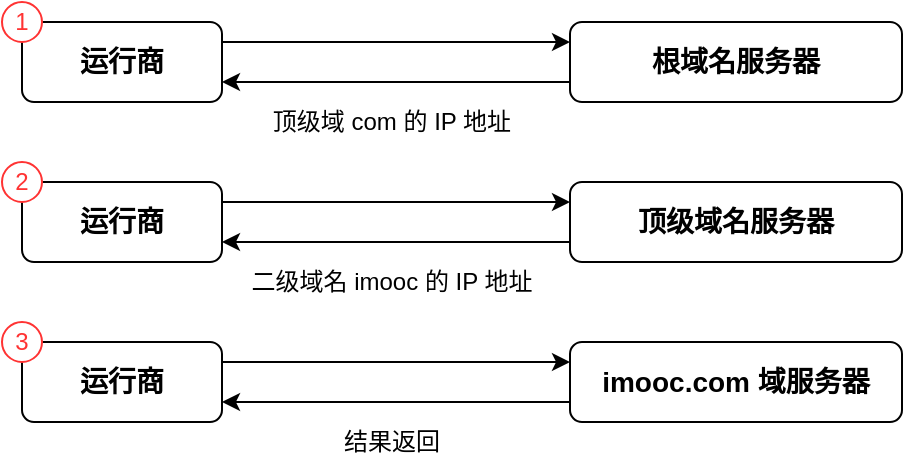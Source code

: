 <mxfile version="15.3.8" type="github">
  <diagram id="3981-tncDnQIrTfhKfqF" name="Page-1">
    <mxGraphModel dx="946" dy="614" grid="1" gridSize="10" guides="1" tooltips="1" connect="1" arrows="1" fold="1" page="1" pageScale="1" pageWidth="827" pageHeight="1169" math="0" shadow="0">
      <root>
        <mxCell id="0" />
        <mxCell id="1" parent="0" />
        <mxCell id="Vf9fLuBw0aovJSeag3rD-1" value="运行商" style="rounded=1;whiteSpace=wrap;html=1;fontStyle=1;fontSize=14;" vertex="1" parent="1">
          <mxGeometry x="90" y="160" width="100" height="40" as="geometry" />
        </mxCell>
        <mxCell id="Vf9fLuBw0aovJSeag3rD-2" value="1" style="ellipse;whiteSpace=wrap;html=1;aspect=fixed;fontColor=#FF3333;strokeColor=#FF3333;" vertex="1" parent="1">
          <mxGeometry x="80" y="150" width="20" height="20" as="geometry" />
        </mxCell>
        <mxCell id="Vf9fLuBw0aovJSeag3rD-3" value="根域名服务器" style="rounded=1;whiteSpace=wrap;html=1;fontSize=14;fontStyle=1" vertex="1" parent="1">
          <mxGeometry x="364" y="160" width="166" height="40" as="geometry" />
        </mxCell>
        <mxCell id="Vf9fLuBw0aovJSeag3rD-4" value="" style="endArrow=classic;html=1;exitX=1;exitY=0.25;exitDx=0;exitDy=0;entryX=0;entryY=0.25;entryDx=0;entryDy=0;" edge="1" parent="1" source="Vf9fLuBw0aovJSeag3rD-1" target="Vf9fLuBw0aovJSeag3rD-3">
          <mxGeometry width="50" height="50" relative="1" as="geometry">
            <mxPoint x="200" y="290" as="sourcePoint" />
            <mxPoint x="250" y="240" as="targetPoint" />
          </mxGeometry>
        </mxCell>
        <mxCell id="Vf9fLuBw0aovJSeag3rD-5" value="" style="endArrow=classic;html=1;exitX=0;exitY=0.75;exitDx=0;exitDy=0;entryX=1;entryY=0.75;entryDx=0;entryDy=0;" edge="1" parent="1" source="Vf9fLuBw0aovJSeag3rD-3" target="Vf9fLuBw0aovJSeag3rD-1">
          <mxGeometry width="50" height="50" relative="1" as="geometry">
            <mxPoint x="210" y="260" as="sourcePoint" />
            <mxPoint x="260" y="210" as="targetPoint" />
          </mxGeometry>
        </mxCell>
        <mxCell id="Vf9fLuBw0aovJSeag3rD-6" value="顶级域 com 的 IP 地址" style="text;html=1;strokeColor=none;fillColor=none;align=center;verticalAlign=middle;whiteSpace=wrap;rounded=0;" vertex="1" parent="1">
          <mxGeometry x="210" y="200" width="130" height="20" as="geometry" />
        </mxCell>
        <mxCell id="Vf9fLuBw0aovJSeag3rD-7" value="运行商" style="rounded=1;whiteSpace=wrap;html=1;fontStyle=1;fontSize=14;" vertex="1" parent="1">
          <mxGeometry x="90" y="240" width="100" height="40" as="geometry" />
        </mxCell>
        <mxCell id="Vf9fLuBw0aovJSeag3rD-8" value="2" style="ellipse;whiteSpace=wrap;html=1;aspect=fixed;strokeColor=#FF3333;fontColor=#FF3333;" vertex="1" parent="1">
          <mxGeometry x="80" y="230" width="20" height="20" as="geometry" />
        </mxCell>
        <mxCell id="Vf9fLuBw0aovJSeag3rD-9" value="顶级域名服务器" style="rounded=1;whiteSpace=wrap;html=1;fontSize=14;fontStyle=1" vertex="1" parent="1">
          <mxGeometry x="364" y="240" width="166" height="40" as="geometry" />
        </mxCell>
        <mxCell id="Vf9fLuBw0aovJSeag3rD-10" value="" style="endArrow=classic;html=1;exitX=1;exitY=0.25;exitDx=0;exitDy=0;entryX=0;entryY=0.25;entryDx=0;entryDy=0;" edge="1" parent="1" source="Vf9fLuBw0aovJSeag3rD-7" target="Vf9fLuBw0aovJSeag3rD-9">
          <mxGeometry width="50" height="50" relative="1" as="geometry">
            <mxPoint x="200" y="370" as="sourcePoint" />
            <mxPoint x="250" y="320" as="targetPoint" />
          </mxGeometry>
        </mxCell>
        <mxCell id="Vf9fLuBw0aovJSeag3rD-11" value="" style="endArrow=classic;html=1;exitX=0;exitY=0.75;exitDx=0;exitDy=0;entryX=1;entryY=0.75;entryDx=0;entryDy=0;" edge="1" parent="1" source="Vf9fLuBw0aovJSeag3rD-9" target="Vf9fLuBw0aovJSeag3rD-7">
          <mxGeometry width="50" height="50" relative="1" as="geometry">
            <mxPoint x="210" y="340" as="sourcePoint" />
            <mxPoint x="260" y="290" as="targetPoint" />
          </mxGeometry>
        </mxCell>
        <mxCell id="Vf9fLuBw0aovJSeag3rD-12" value="二级域名 imooc 的 IP 地址" style="text;html=1;strokeColor=none;fillColor=none;align=center;verticalAlign=middle;whiteSpace=wrap;rounded=0;" vertex="1" parent="1">
          <mxGeometry x="200" y="280" width="150" height="20" as="geometry" />
        </mxCell>
        <mxCell id="Vf9fLuBw0aovJSeag3rD-13" value="运行商" style="rounded=1;whiteSpace=wrap;html=1;fontStyle=1;fontSize=14;" vertex="1" parent="1">
          <mxGeometry x="90" y="320" width="100" height="40" as="geometry" />
        </mxCell>
        <mxCell id="Vf9fLuBw0aovJSeag3rD-14" value="3" style="ellipse;whiteSpace=wrap;html=1;aspect=fixed;strokeColor=#FF3333;fontColor=#FF3333;" vertex="1" parent="1">
          <mxGeometry x="80" y="310" width="20" height="20" as="geometry" />
        </mxCell>
        <mxCell id="Vf9fLuBw0aovJSeag3rD-15" value="imooc.com 域服务器" style="rounded=1;whiteSpace=wrap;html=1;fontSize=14;fontStyle=1" vertex="1" parent="1">
          <mxGeometry x="364" y="320" width="166" height="40" as="geometry" />
        </mxCell>
        <mxCell id="Vf9fLuBw0aovJSeag3rD-16" value="" style="endArrow=classic;html=1;exitX=1;exitY=0.25;exitDx=0;exitDy=0;entryX=0;entryY=0.25;entryDx=0;entryDy=0;" edge="1" parent="1" source="Vf9fLuBw0aovJSeag3rD-13" target="Vf9fLuBw0aovJSeag3rD-15">
          <mxGeometry width="50" height="50" relative="1" as="geometry">
            <mxPoint x="200" y="450" as="sourcePoint" />
            <mxPoint x="250" y="400" as="targetPoint" />
          </mxGeometry>
        </mxCell>
        <mxCell id="Vf9fLuBw0aovJSeag3rD-17" value="" style="endArrow=classic;html=1;exitX=0;exitY=0.75;exitDx=0;exitDy=0;entryX=1;entryY=0.75;entryDx=0;entryDy=0;" edge="1" parent="1" source="Vf9fLuBw0aovJSeag3rD-15" target="Vf9fLuBw0aovJSeag3rD-13">
          <mxGeometry width="50" height="50" relative="1" as="geometry">
            <mxPoint x="210" y="420" as="sourcePoint" />
            <mxPoint x="260" y="370" as="targetPoint" />
          </mxGeometry>
        </mxCell>
        <mxCell id="Vf9fLuBw0aovJSeag3rD-18" value="结果返回" style="text;html=1;strokeColor=none;fillColor=none;align=center;verticalAlign=middle;whiteSpace=wrap;rounded=0;" vertex="1" parent="1">
          <mxGeometry x="200" y="360" width="150" height="20" as="geometry" />
        </mxCell>
      </root>
    </mxGraphModel>
  </diagram>
</mxfile>
